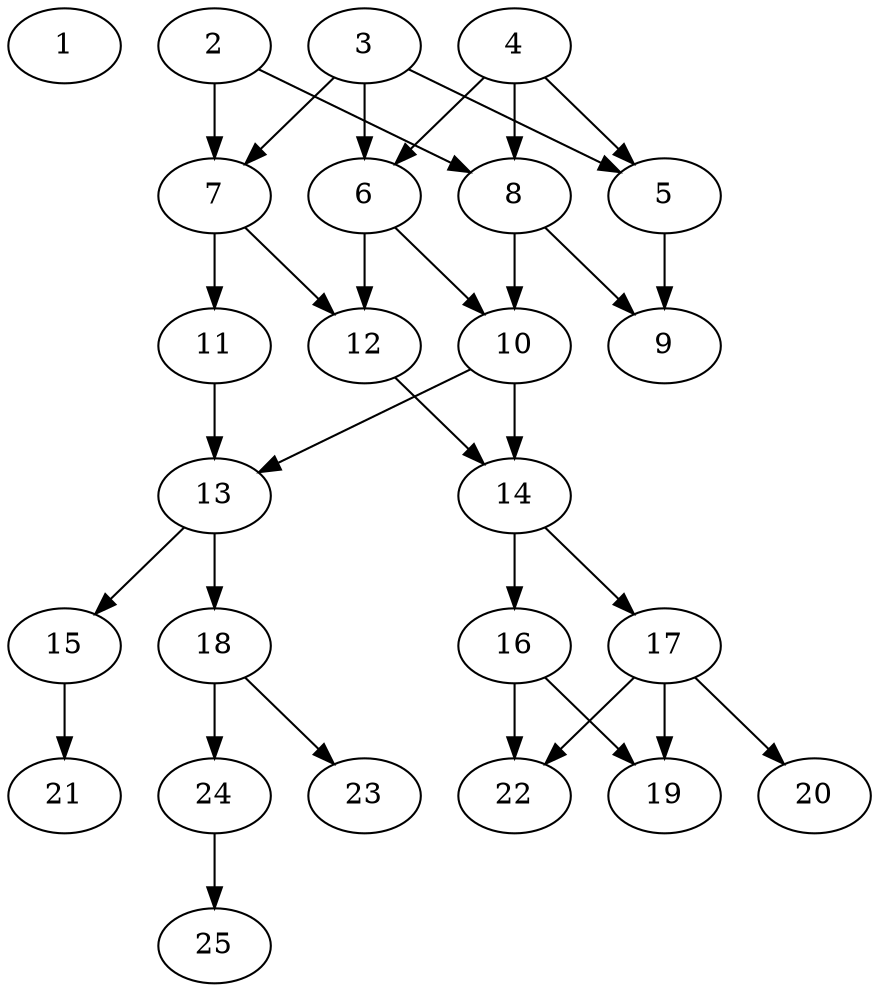 // DAG (tier=2-normal, mode=data, n=25, ccr=0.426, fat=0.538, density=0.468, regular=0.413, jump=0.120, mindata=2097152, maxdata=16777216)
// DAG automatically generated by daggen at Sun Aug 24 16:33:34 2025
// /home/ermia/Project/Environments/daggen/bin/daggen --dot --ccr 0.426 --fat 0.538 --regular 0.413 --density 0.468 --jump 0.120 --mindata 2097152 --maxdata 16777216 -n 25 
digraph G {
  1 [size="2293216892153388597248", alpha="0.07", expect_size="1146608446076694298624"]
  2 [size="2948197492785606", alpha="0.15", expect_size="1474098746392803"]
  2 -> 7 [size ="76913334812672"]
  2 -> 8 [size ="76913334812672"]
  3 [size="2945716249959570866176", alpha="0.02", expect_size="1472858124979785433088"]
  3 -> 5 [size ="1643932295364608"]
  3 -> 6 [size ="1643932295364608"]
  3 -> 7 [size ="1643932295364608"]
  4 [size="1776780656514430926848", alpha="0.17", expect_size="888390328257215463424"]
  4 -> 5 [size ="1173579546755072"]
  4 -> 6 [size ="1173579546755072"]
  4 -> 8 [size ="1173579546755072"]
  5 [size="182310174715535648", alpha="0.01", expect_size="91155087357767824"]
  5 -> 9 [size ="206206782144512"]
  6 [size="31177818387176956", alpha="0.15", expect_size="15588909193588478"]
  6 -> 10 [size ="641225606561792"]
  6 -> 12 [size ="641225606561792"]
  7 [size="64480429158279675904", alpha="0.05", expect_size="32240214579139837952"]
  7 -> 11 [size ="128639773442048"]
  7 -> 12 [size ="128639773442048"]
  8 [size="6493182634574093", alpha="0.06", expect_size="3246591317287046"]
  8 -> 9 [size ="798096493641728"]
  8 -> 10 [size ="798096493641728"]
  9 [size="16876608263242810", alpha="0.07", expect_size="8438304131621405"]
  10 [size="14015891353870156", alpha="0.03", expect_size="7007945676935078"]
  10 -> 13 [size ="385042350080000"]
  10 -> 14 [size ="385042350080000"]
  11 [size="4410820430544499200", alpha="0.13", expect_size="2205410215272249600"]
  11 -> 13 [size ="2199604158267392"]
  12 [size="150107344984866816000", alpha="0.08", expect_size="75053672492433408000"]
  12 -> 14 [size ="225956383948800"]
  13 [size="4766563948073200", alpha="0.17", expect_size="2383281974036600"]
  13 -> 15 [size ="444582802227200"]
  13 -> 18 [size ="444582802227200"]
  14 [size="29155327532215992", alpha="0.18", expect_size="14577663766107996"]
  14 -> 16 [size ="1449035135188992"]
  14 -> 17 [size ="1449035135188992"]
  15 [size="23974912572808624", alpha="0.18", expect_size="11987456286404312"]
  15 -> 21 [size ="469220487856128"]
  16 [size="53385084872823520", alpha="0.01", expect_size="26692542436411760"]
  16 -> 19 [size ="1442867629260800"]
  16 -> 22 [size ="1442867629260800"]
  17 [size="285984858268862775296", alpha="0.13", expect_size="142992429134431387648"]
  17 -> 19 [size ="347257803112448"]
  17 -> 20 [size ="347257803112448"]
  17 -> 22 [size ="347257803112448"]
  18 [size="16291883125821430", alpha="0.07", expect_size="8145941562910715"]
  18 -> 23 [size ="428127171903488"]
  18 -> 24 [size ="428127171903488"]
  19 [size="1577371899257350", alpha="0.07", expect_size="788685949628675"]
  20 [size="144115188075855872000", alpha="0.12", expect_size="72057594037927936000"]
  21 [size="1310591352525681590272", alpha="0.08", expect_size="655295676262840795136"]
  22 [size="276612785119219328", alpha="0.17", expect_size="138306392559609664"]
  23 [size="2497176102715235762176", alpha="0.11", expect_size="1248588051357617881088"]
  24 [size="134474622960249376", alpha="0.05", expect_size="67237311480124688"]
  24 -> 25 [size ="2111131581677568"]
  25 [size="16890499044572118", alpha="0.04", expect_size="8445249522286059"]
}